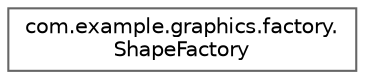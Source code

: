 digraph "Graphical Class Hierarchy"
{
 // LATEX_PDF_SIZE
  bgcolor="transparent";
  edge [fontname=Helvetica,fontsize=10,labelfontname=Helvetica,labelfontsize=10];
  node [fontname=Helvetica,fontsize=10,shape=box,height=0.2,width=0.4];
  rankdir="LR";
  Node0 [id="Node000000",label="com.example.graphics.factory.\lShapeFactory",height=0.2,width=0.4,color="grey40", fillcolor="white", style="filled",URL="$classcom_1_1example_1_1graphics_1_1factory_1_1ShapeFactory.html",tooltip=" "];
}
